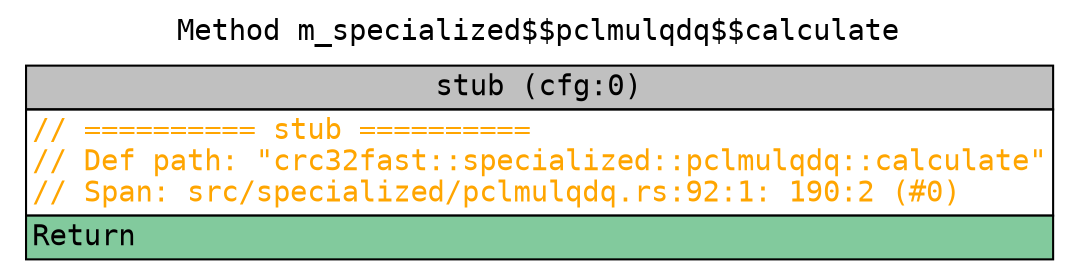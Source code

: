 digraph CFG {
graph [fontname=monospace];
node [fontname=monospace];
edge [fontname=monospace];
labelloc="t";
label="Method m_specialized$$pclmulqdq$$calculate";
"block_stub" [shape=none,label=<<table border="0" cellborder="1" cellspacing="0"><tr><td bgcolor="gray" align="center">stub (cfg:0)</td></tr><tr><td align="left" balign="left"><font color="orange">// ========== stub ==========</font><br/><font color="orange">// Def path: "crc32fast::specialized::pclmulqdq::calculate"</font><br/><font color="orange">// Span: src/specialized/pclmulqdq.rs:92:1: 190:2 (#0)</font></td></tr><tr><td align="left" bgcolor="#82CA9D">Return<br/></td></tr></table>>];
}
